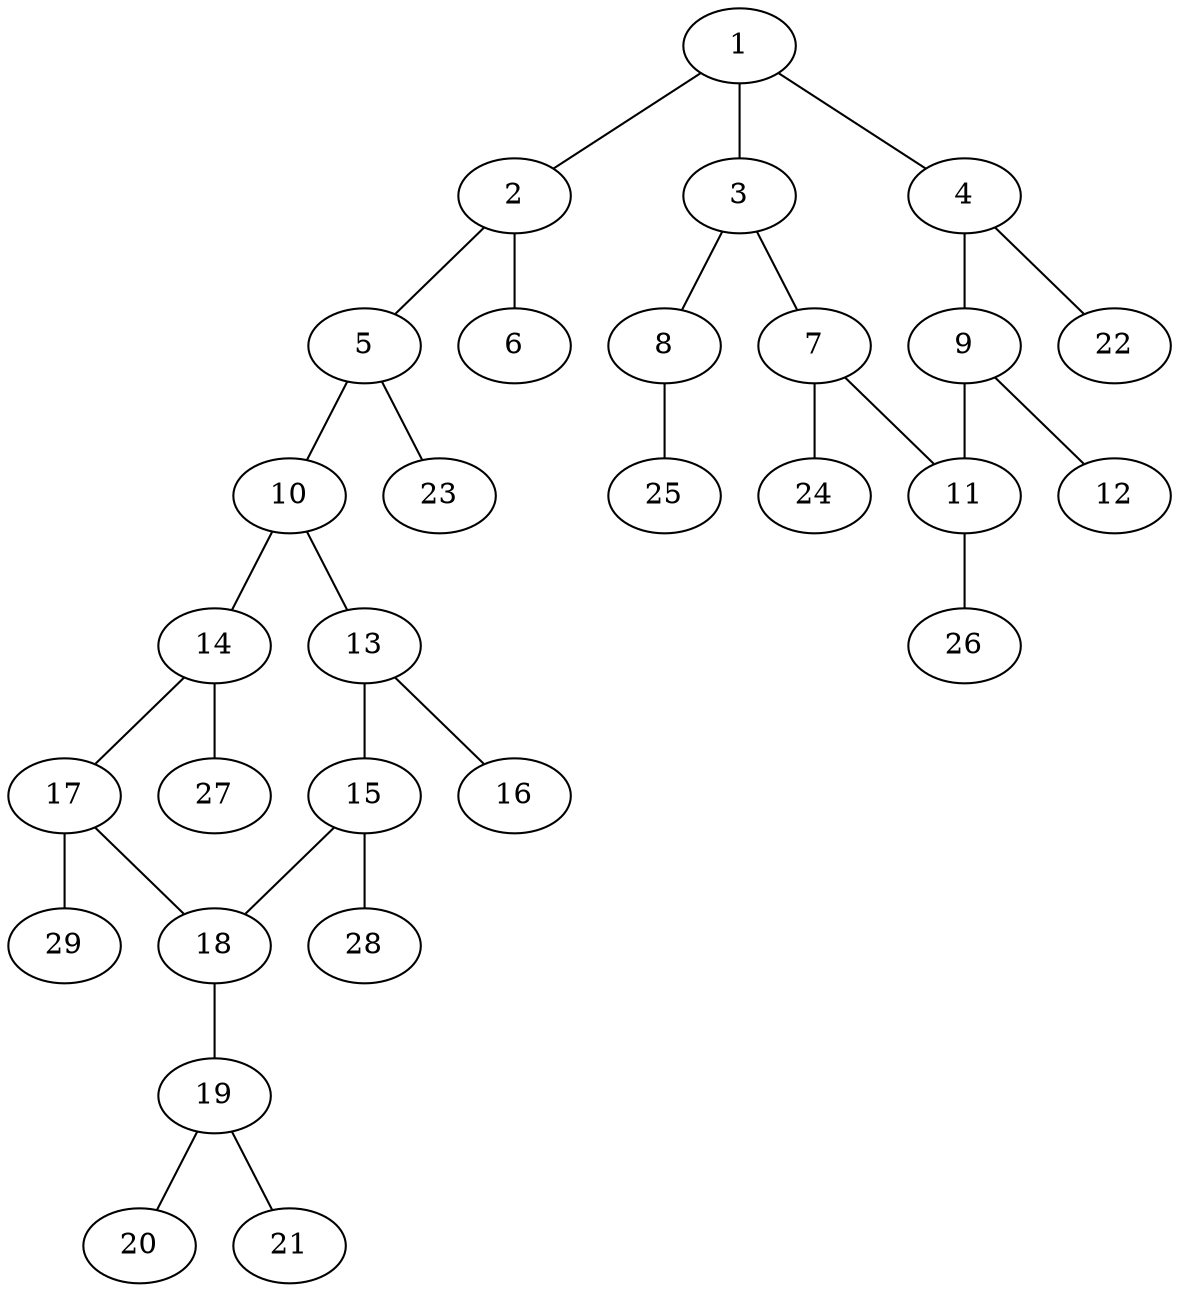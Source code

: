 graph molecule_1014 {
	1	 [chem=C];
	2	 [chem=C];
	1 -- 2	 [valence=1];
	3	 [chem=C];
	1 -- 3	 [valence=2];
	4	 [chem=C];
	1 -- 4	 [valence=1];
	5	 [chem=N];
	2 -- 5	 [valence=1];
	6	 [chem=O];
	2 -- 6	 [valence=2];
	7	 [chem=C];
	3 -- 7	 [valence=1];
	8	 [chem=O];
	3 -- 8	 [valence=1];
	9	 [chem=C];
	4 -- 9	 [valence=2];
	22	 [chem=H];
	4 -- 22	 [valence=1];
	10	 [chem=C];
	5 -- 10	 [valence=1];
	23	 [chem=H];
	5 -- 23	 [valence=1];
	11	 [chem=C];
	7 -- 11	 [valence=2];
	24	 [chem=H];
	7 -- 24	 [valence=1];
	25	 [chem=H];
	8 -- 25	 [valence=1];
	9 -- 11	 [valence=1];
	12	 [chem=Cl];
	9 -- 12	 [valence=1];
	13	 [chem=C];
	10 -- 13	 [valence=1];
	14	 [chem=C];
	10 -- 14	 [valence=2];
	26	 [chem=H];
	11 -- 26	 [valence=1];
	15	 [chem=C];
	13 -- 15	 [valence=2];
	16	 [chem=Cl];
	13 -- 16	 [valence=1];
	17	 [chem=C];
	14 -- 17	 [valence=1];
	27	 [chem=H];
	14 -- 27	 [valence=1];
	18	 [chem=C];
	15 -- 18	 [valence=1];
	28	 [chem=H];
	15 -- 28	 [valence=1];
	17 -- 18	 [valence=2];
	29	 [chem=H];
	17 -- 29	 [valence=1];
	19	 [chem=N];
	18 -- 19	 [valence=1];
	20	 [chem=O];
	19 -- 20	 [valence=2];
	21	 [chem=O];
	19 -- 21	 [valence=1];
}

